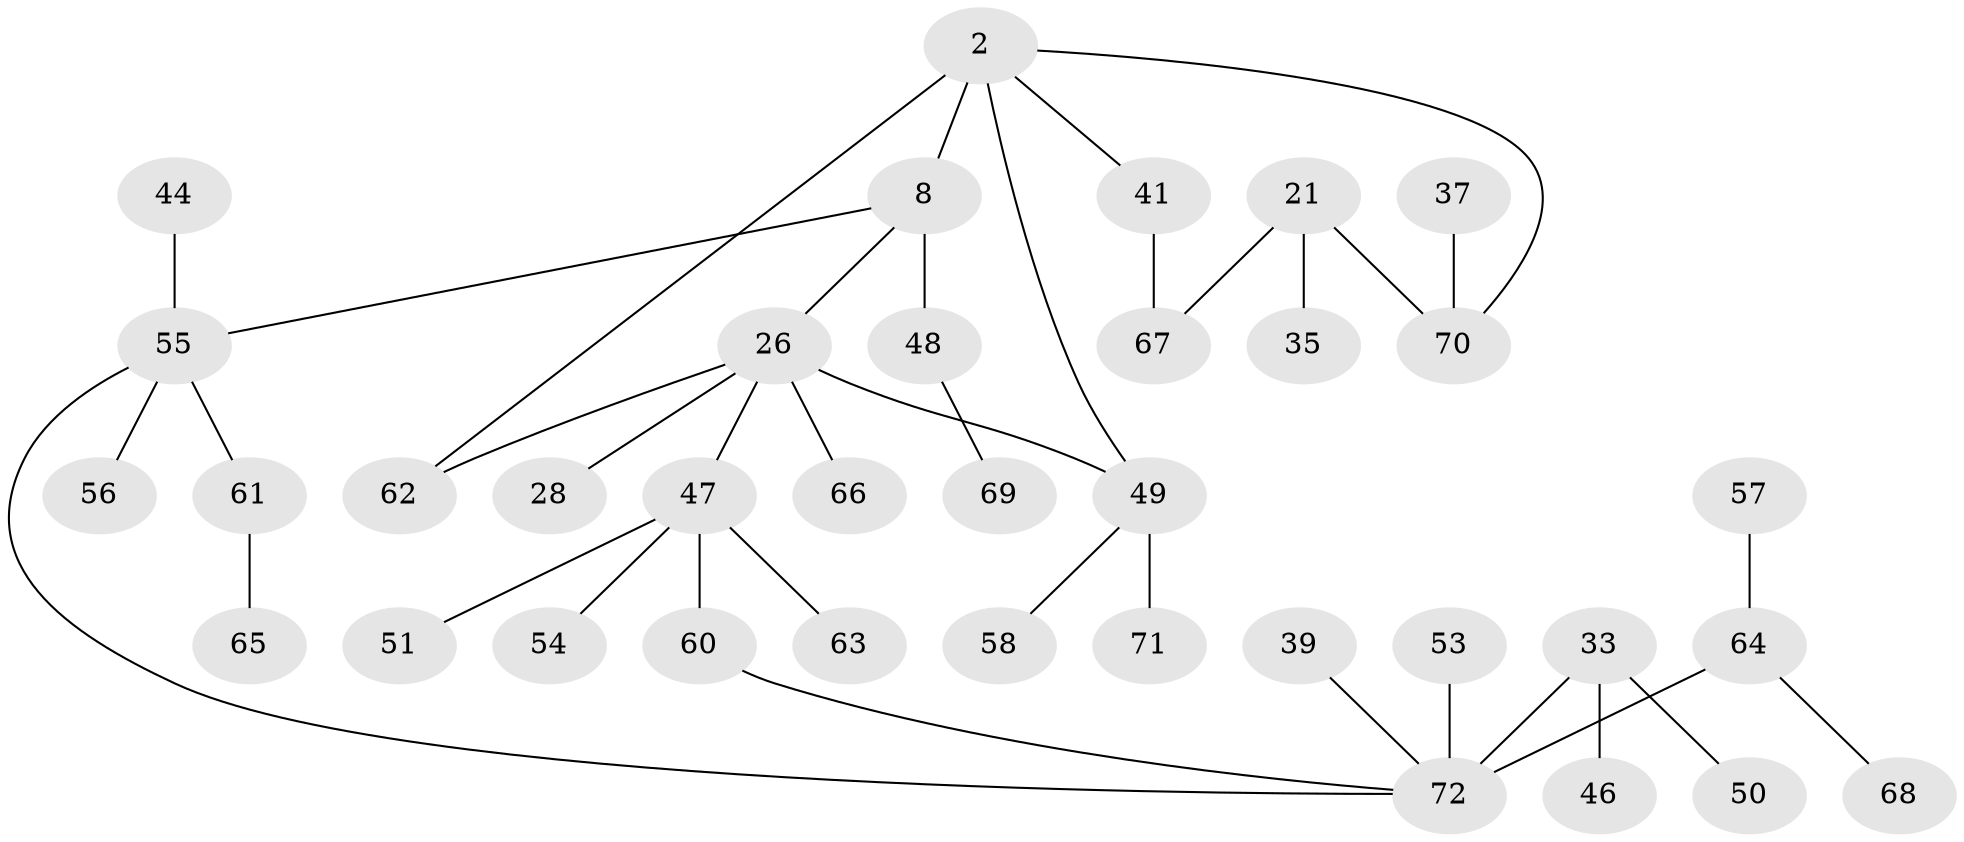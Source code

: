 // original degree distribution, {4: 0.08333333333333333, 6: 0.027777777777777776, 3: 0.16666666666666666, 2: 0.3333333333333333, 1: 0.3472222222222222, 5: 0.041666666666666664}
// Generated by graph-tools (version 1.1) at 2025/41/03/09/25 04:41:26]
// undirected, 36 vertices, 39 edges
graph export_dot {
graph [start="1"]
  node [color=gray90,style=filled];
  2;
  8 [super="+1"];
  21;
  26 [super="+16"];
  28;
  33 [super="+25"];
  35;
  37;
  39;
  41;
  44;
  46 [super="+38"];
  47 [super="+40"];
  48 [super="+31"];
  49 [super="+43"];
  50;
  51;
  53 [super="+34"];
  54;
  55 [super="+42"];
  56;
  57;
  58;
  60;
  61;
  62 [super="+45"];
  63;
  64 [super="+52"];
  65;
  66 [super="+32"];
  67 [super="+36"];
  68;
  69;
  70 [super="+19+59+30"];
  71;
  72 [super="+20"];
  2 -- 41;
  2 -- 8 [weight=2];
  2 -- 49;
  2 -- 62;
  2 -- 70;
  8 -- 48;
  8 -- 26;
  8 -- 55;
  21 -- 35;
  21 -- 67 [weight=2];
  21 -- 70;
  26 -- 47;
  26 -- 49;
  26 -- 28;
  26 -- 66 [weight=2];
  26 -- 62;
  33 -- 46 [weight=2];
  33 -- 50;
  33 -- 72;
  37 -- 70;
  39 -- 72;
  41 -- 67;
  44 -- 55;
  47 -- 54;
  47 -- 51;
  47 -- 60;
  47 -- 63;
  48 -- 69;
  49 -- 58;
  49 -- 71;
  53 -- 72;
  55 -- 56;
  55 -- 72;
  55 -- 61;
  57 -- 64;
  60 -- 72;
  61 -- 65;
  64 -- 72 [weight=2];
  64 -- 68;
}
